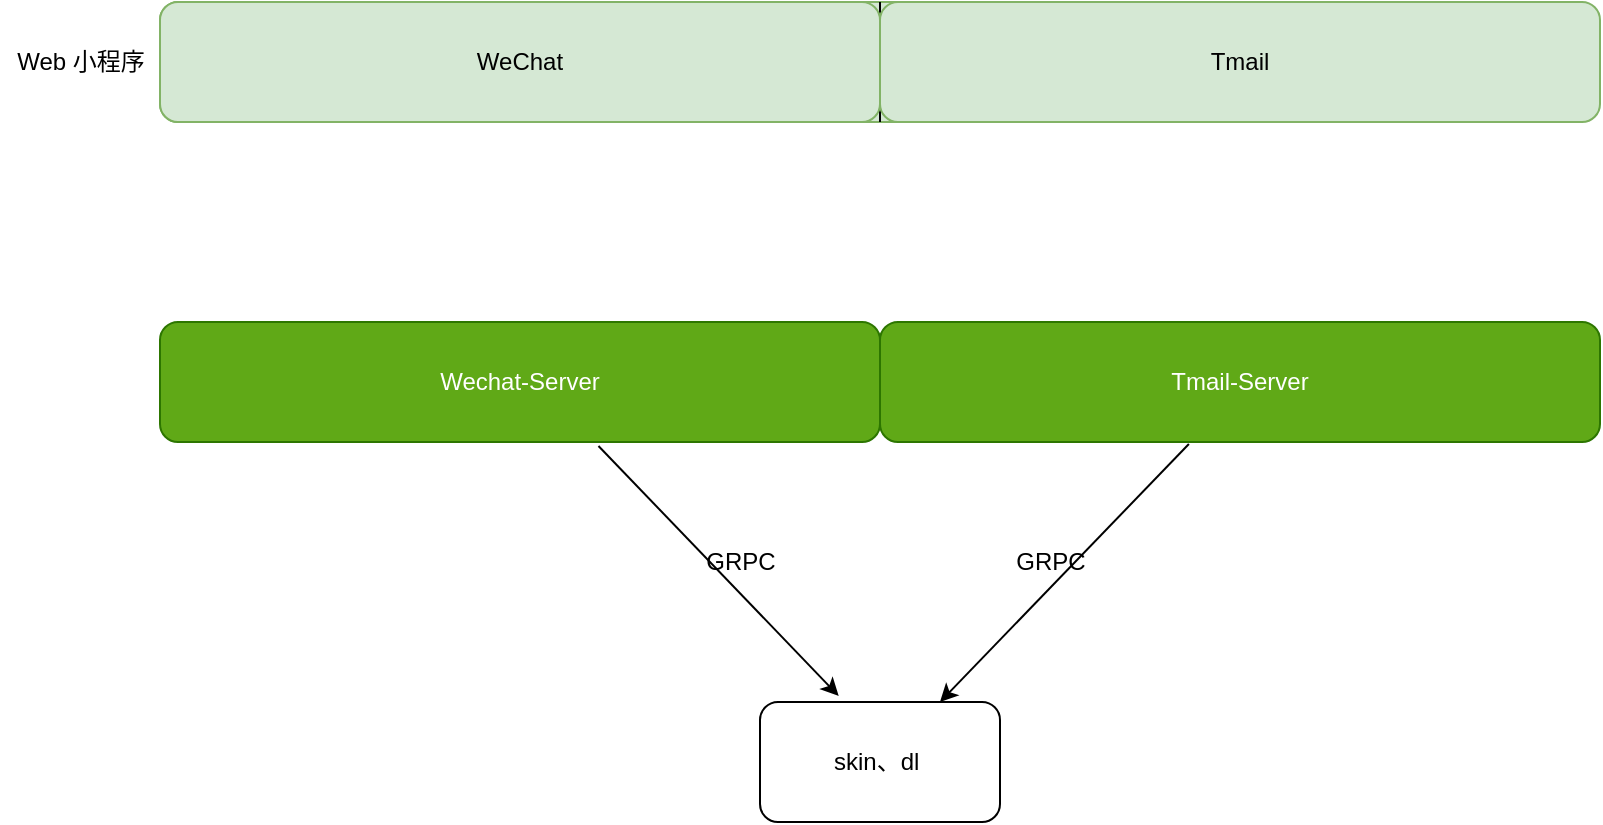 <mxfile version="20.0.2" type="github">
  <diagram id="x8knKWqIQl5RkP6iHov5" name="第 1 页">
    <mxGraphModel dx="1118" dy="571" grid="1" gridSize="10" guides="1" tooltips="1" connect="1" arrows="1" fold="1" page="1" pageScale="1" pageWidth="827" pageHeight="1169" math="0" shadow="0">
      <root>
        <mxCell id="0" />
        <mxCell id="1" parent="0" />
        <mxCell id="5UqAFEHzZSHDofAhFvSU-8" value="" style="rounded=1;whiteSpace=wrap;html=1;fillColor=#d5e8d4;strokeColor=#82b366;" parent="1" vertex="1">
          <mxGeometry x="80" y="40" width="680" height="60" as="geometry" />
        </mxCell>
        <mxCell id="5UqAFEHzZSHDofAhFvSU-9" value="" style="endArrow=none;html=1;rounded=0;" parent="1" edge="1">
          <mxGeometry width="50" height="50" relative="1" as="geometry">
            <mxPoint x="440" y="100" as="sourcePoint" />
            <mxPoint x="440" y="40" as="targetPoint" />
          </mxGeometry>
        </mxCell>
        <mxCell id="5UqAFEHzZSHDofAhFvSU-10" value="WeChat" style="rounded=1;whiteSpace=wrap;html=1;fillColor=#d5e8d4;strokeColor=#82b366;" parent="1" vertex="1">
          <mxGeometry x="80" y="40" width="360" height="60" as="geometry" />
        </mxCell>
        <mxCell id="5UqAFEHzZSHDofAhFvSU-11" value="Tmail" style="rounded=1;whiteSpace=wrap;html=1;fillColor=#d5e8d4;strokeColor=#82b366;" parent="1" vertex="1">
          <mxGeometry x="440" y="40" width="360" height="60" as="geometry" />
        </mxCell>
        <mxCell id="5UqAFEHzZSHDofAhFvSU-12" value="Web 小程序" style="text;html=1;align=center;verticalAlign=middle;resizable=0;points=[];autosize=1;strokeColor=none;fillColor=none;" parent="1" vertex="1">
          <mxGeometry y="60" width="80" height="20" as="geometry" />
        </mxCell>
        <mxCell id="5UqAFEHzZSHDofAhFvSU-13" value="Wechat-Server" style="rounded=1;whiteSpace=wrap;html=1;fillColor=#60a917;fontColor=#ffffff;strokeColor=#2D7600;" parent="1" vertex="1">
          <mxGeometry x="80" y="200" width="360" height="60" as="geometry" />
        </mxCell>
        <mxCell id="5UqAFEHzZSHDofAhFvSU-14" value="&lt;span style=&quot;&quot;&gt;Tmail-Server&lt;/span&gt;" style="rounded=1;whiteSpace=wrap;html=1;fillColor=#60a917;fontColor=#ffffff;strokeColor=#2D7600;" parent="1" vertex="1">
          <mxGeometry x="440" y="200" width="360" height="60" as="geometry" />
        </mxCell>
        <mxCell id="5UqAFEHzZSHDofAhFvSU-15" value="skin、dl&amp;nbsp;" style="rounded=1;whiteSpace=wrap;html=1;" parent="1" vertex="1">
          <mxGeometry x="380" y="390" width="120" height="60" as="geometry" />
        </mxCell>
        <mxCell id="5UqAFEHzZSHDofAhFvSU-16" value="" style="endArrow=classic;html=1;rounded=0;exitX=0.609;exitY=1.033;exitDx=0;exitDy=0;exitPerimeter=0;entryX=0.328;entryY=-0.05;entryDx=0;entryDy=0;entryPerimeter=0;" parent="1" source="5UqAFEHzZSHDofAhFvSU-13" target="5UqAFEHzZSHDofAhFvSU-15" edge="1">
          <mxGeometry width="50" height="50" relative="1" as="geometry">
            <mxPoint x="480" y="410" as="sourcePoint" />
            <mxPoint x="530" y="360" as="targetPoint" />
          </mxGeometry>
        </mxCell>
        <mxCell id="5UqAFEHzZSHDofAhFvSU-17" value="" style="endArrow=classic;html=1;rounded=0;exitX=0.429;exitY=1.017;exitDx=0;exitDy=0;exitPerimeter=0;entryX=0.75;entryY=0;entryDx=0;entryDy=0;" parent="1" source="5UqAFEHzZSHDofAhFvSU-14" target="5UqAFEHzZSHDofAhFvSU-15" edge="1">
          <mxGeometry width="50" height="50" relative="1" as="geometry">
            <mxPoint x="480" y="410" as="sourcePoint" />
            <mxPoint x="530" y="360" as="targetPoint" />
          </mxGeometry>
        </mxCell>
        <mxCell id="5UqAFEHzZSHDofAhFvSU-18" value="GRPC" style="text;html=1;align=center;verticalAlign=middle;resizable=0;points=[];autosize=1;strokeColor=none;fillColor=none;" parent="1" vertex="1">
          <mxGeometry x="345" y="310" width="50" height="20" as="geometry" />
        </mxCell>
        <mxCell id="5UqAFEHzZSHDofAhFvSU-19" value="GRPC" style="text;html=1;align=center;verticalAlign=middle;resizable=0;points=[];autosize=1;strokeColor=none;fillColor=none;" parent="1" vertex="1">
          <mxGeometry x="500" y="310" width="50" height="20" as="geometry" />
        </mxCell>
      </root>
    </mxGraphModel>
  </diagram>
</mxfile>
